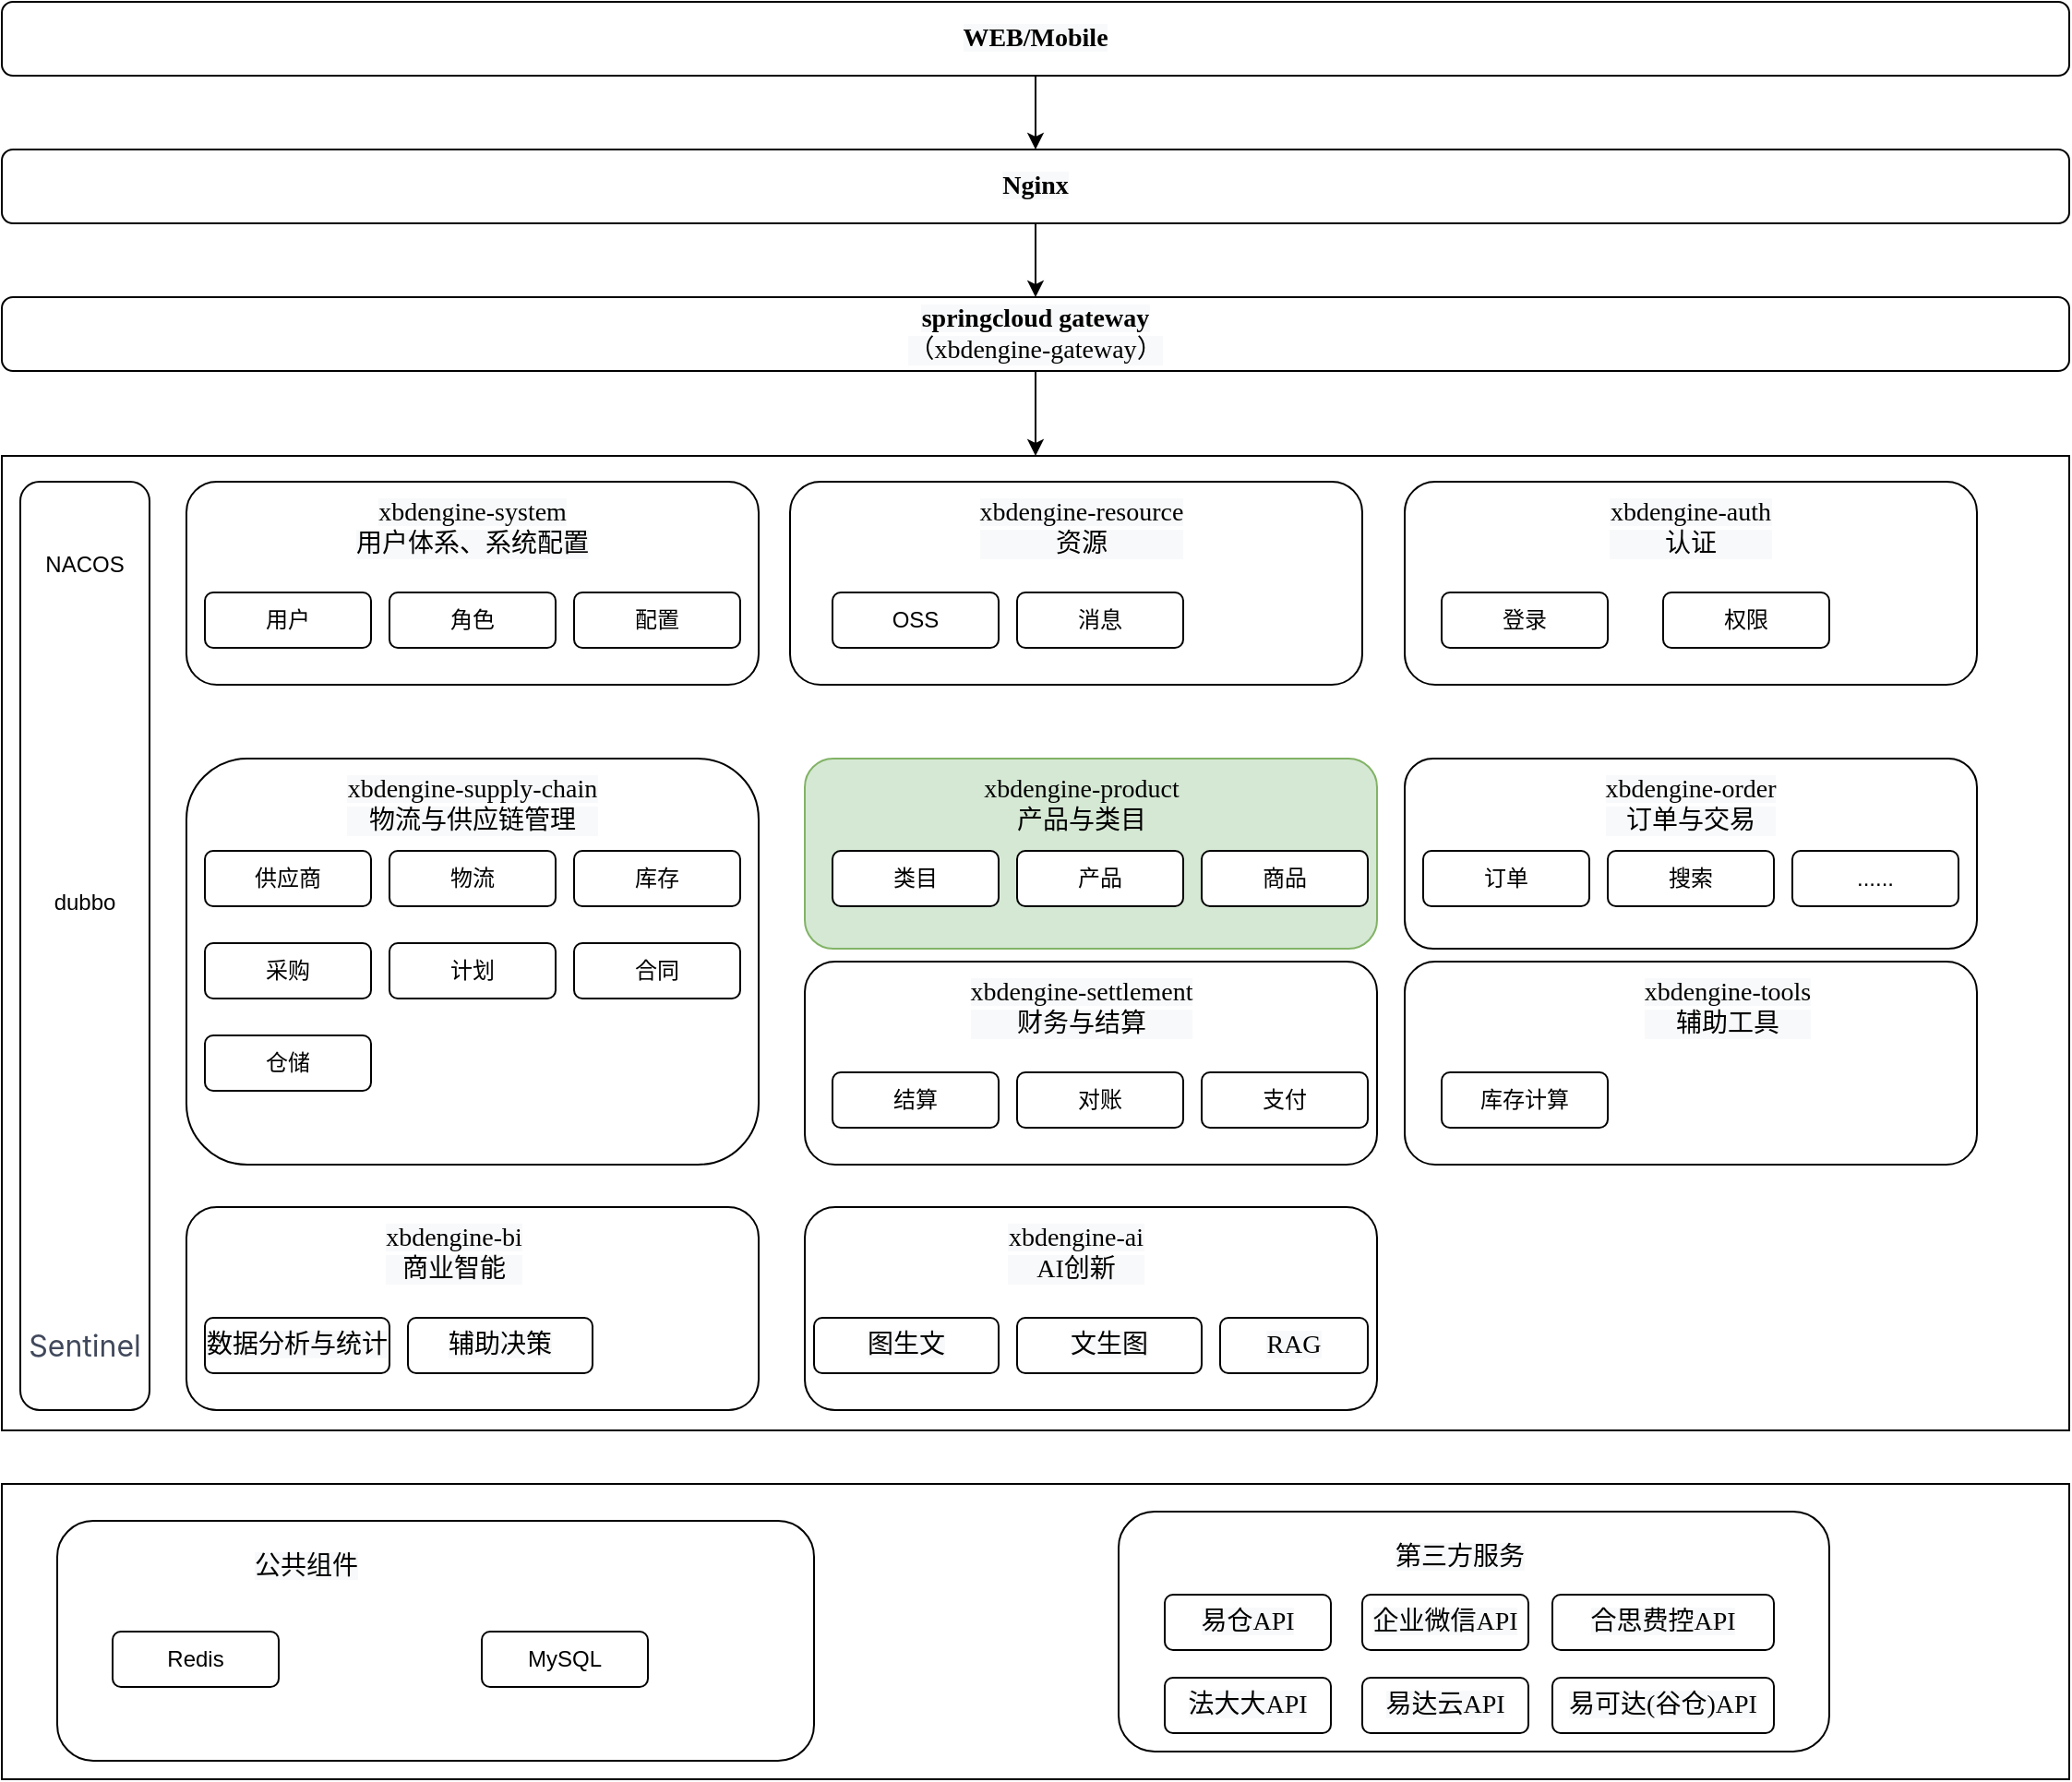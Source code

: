 <mxfile version="26.1.1">
  <diagram name="第 1 页" id="eoQRybvHUCEywt602b9s">
    <mxGraphModel dx="1434" dy="780" grid="1" gridSize="10" guides="1" tooltips="1" connect="1" arrows="1" fold="1" page="1" pageScale="1" pageWidth="1654" pageHeight="2336" math="0" shadow="0">
      <root>
        <mxCell id="0" />
        <mxCell id="1" parent="0" />
        <mxCell id="AcIkoER4r23lt9J2Xqgh-79" value="" style="rounded=0;whiteSpace=wrap;html=1;" vertex="1" parent="1">
          <mxGeometry x="200" y="393" width="1120" height="528" as="geometry" />
        </mxCell>
        <mxCell id="AcIkoER4r23lt9J2Xqgh-68" value="&#xa;&lt;div data-tencent-flowchart=&quot;%3CmxGraphModel%3E%3Croot%3E%3CmxCell%20id%3D%220%22%2F%3E%3CmxCell%20id%3D%221%22%20parent%3D%220%22%2F%3E%3CmxCell%20id%3D%222%22%20value%3D%22xbdengine-system%26lt%3Bdiv%26gt%3B%E7%94%A8%E6%88%B7%E4%BD%93%E7%B3%BB%E3%80%81%E7%B3%BB%E7%BB%9F%E9%85%8D%E7%BD%AE%26lt%3B%2Fdiv%26gt%3B%22%20style%3D%22text%3Bhtml%3D1%3BstrokeColor%3Dnone%3BfillColor%3Dnone%3Balign%3Dcenter%3BverticalAlign%3Dmiddle%3BwhiteSpace%3Dwrap%3Brounded%3D0%3B%22%20vertex%3D%221%22%20parent%3D%221%22%3E%3CmxGeometry%20x%3D%22314%22%20y%3D%22355%22%20width%3D%22200%22%20height%3D%2240%22%20as%3D%22geometry%22%2F%3E%3C%2FmxCell%3E%3C%2Froot%3E%3C%2FmxGraphModel%3E" style="rounded=1;whiteSpace=wrap;html=1;" vertex="1" parent="1">
          <mxGeometry x="627" y="407" width="310" height="110" as="geometry" />
        </mxCell>
        <mxCell id="AcIkoER4r23lt9J2Xqgh-74" style="edgeStyle=orthogonalEdgeStyle;rounded=0;orthogonalLoop=1;jettySize=auto;html=1;" edge="1" parent="1" source="AcIkoER4r23lt9J2Xqgh-1" target="AcIkoER4r23lt9J2Xqgh-3">
          <mxGeometry relative="1" as="geometry" />
        </mxCell>
        <mxCell id="AcIkoER4r23lt9J2Xqgh-1" value="&lt;span style=&quot;font-family: 默认字体; font-size: 14px; font-weight: 700; background-color: rgb(248, 249, 250);&quot;&gt;WEB/Mobile&lt;/span&gt;" style="rounded=1;whiteSpace=wrap;html=1;" vertex="1" parent="1">
          <mxGeometry x="200" y="147" width="1120" height="40" as="geometry" />
        </mxCell>
        <mxCell id="AcIkoER4r23lt9J2Xqgh-75" style="edgeStyle=orthogonalEdgeStyle;rounded=0;orthogonalLoop=1;jettySize=auto;html=1;exitX=0.5;exitY=1;exitDx=0;exitDy=0;entryX=0.5;entryY=0;entryDx=0;entryDy=0;" edge="1" parent="1" source="AcIkoER4r23lt9J2Xqgh-3" target="AcIkoER4r23lt9J2Xqgh-5">
          <mxGeometry relative="1" as="geometry" />
        </mxCell>
        <mxCell id="AcIkoER4r23lt9J2Xqgh-3" value="&lt;span style=&quot;font-family: 默认字体; font-size: 14px; font-weight: 700; background-color: rgb(248, 249, 250);&quot;&gt;Nginx&lt;/span&gt;" style="rounded=1;whiteSpace=wrap;html=1;" vertex="1" parent="1">
          <mxGeometry x="200" y="227" width="1120" height="40" as="geometry" />
        </mxCell>
        <mxCell id="AcIkoER4r23lt9J2Xqgh-80" style="edgeStyle=orthogonalEdgeStyle;rounded=0;orthogonalLoop=1;jettySize=auto;html=1;exitX=0.5;exitY=1;exitDx=0;exitDy=0;entryX=0.5;entryY=0;entryDx=0;entryDy=0;" edge="1" parent="1" source="AcIkoER4r23lt9J2Xqgh-5" target="AcIkoER4r23lt9J2Xqgh-79">
          <mxGeometry relative="1" as="geometry" />
        </mxCell>
        <mxCell id="AcIkoER4r23lt9J2Xqgh-5" value="&lt;b style=&quot;margin: 0px; padding: 0px; font-family: 默认字体; font-size: 14px; background-color: rgb(248, 249, 250);&quot;&gt;springcloud gateway&lt;/b&gt;&lt;div style=&quot;margin: 0px; padding: 0px; font-family: 默认字体; font-size: 14px; background-color: rgb(248, 249, 250);&quot;&gt;（&lt;span style=&quot;margin: 0px; padding: 0px; background-color: initial;&quot;&gt;xbdengine-gateway&lt;/span&gt;&lt;span style=&quot;margin: 0px; padding: 0px; background-color: initial;&quot;&gt;）&lt;/span&gt;&lt;/div&gt;" style="rounded=1;whiteSpace=wrap;html=1;" vertex="1" parent="1">
          <mxGeometry x="200" y="307" width="1120" height="40" as="geometry" />
        </mxCell>
        <mxCell id="AcIkoER4r23lt9J2Xqgh-7" value="" style="rounded=1;whiteSpace=wrap;html=1;" vertex="1" parent="1">
          <mxGeometry x="210" y="407" width="70" height="503" as="geometry" />
        </mxCell>
        <mxCell id="AcIkoER4r23lt9J2Xqgh-8" value="&#xa;&lt;div data-tencent-flowchart=&quot;%3CmxGraphModel%3E%3Croot%3E%3CmxCell%20id%3D%220%22%2F%3E%3CmxCell%20id%3D%221%22%20parent%3D%220%22%2F%3E%3CmxCell%20id%3D%222%22%20value%3D%22xbdengine-system%26lt%3Bdiv%26gt%3B%E7%94%A8%E6%88%B7%E4%BD%93%E7%B3%BB%E3%80%81%E7%B3%BB%E7%BB%9F%E9%85%8D%E7%BD%AE%26lt%3B%2Fdiv%26gt%3B%22%20style%3D%22text%3Bhtml%3D1%3BstrokeColor%3Dnone%3BfillColor%3Dnone%3Balign%3Dcenter%3BverticalAlign%3Dmiddle%3BwhiteSpace%3Dwrap%3Brounded%3D0%3B%22%20vertex%3D%221%22%20parent%3D%221%22%3E%3CmxGeometry%20x%3D%22314%22%20y%3D%22355%22%20width%3D%22200%22%20height%3D%2240%22%20as%3D%22geometry%22%2F%3E%3C%2FmxCell%3E%3C%2Froot%3E%3C%2FmxGraphModel%3E" style="rounded=1;whiteSpace=wrap;html=1;" vertex="1" parent="1">
          <mxGeometry x="300" y="407" width="310" height="110" as="geometry" />
        </mxCell>
        <mxCell id="AcIkoER4r23lt9J2Xqgh-9" value="&lt;span style=&quot;font-family: 默认字体; font-size: 14px; background-color: rgb(248, 249, 250);&quot;&gt;xbdengine-system&lt;/span&gt;&lt;div style=&quot;margin: 0px; padding: 0px; font-family: 默认字体; font-size: 14px; background-color: rgb(248, 249, 250);&quot;&gt;用户体系、系统配置&lt;/div&gt;" style="text;html=1;align=center;verticalAlign=middle;whiteSpace=wrap;rounded=0;" vertex="1" parent="1">
          <mxGeometry x="350" y="417" width="210" height="30" as="geometry" />
        </mxCell>
        <mxCell id="AcIkoER4r23lt9J2Xqgh-11" value="用户" style="rounded=1;whiteSpace=wrap;html=1;" vertex="1" parent="1">
          <mxGeometry x="310" y="467" width="90" height="30" as="geometry" />
        </mxCell>
        <mxCell id="AcIkoER4r23lt9J2Xqgh-12" value="角色" style="rounded=1;whiteSpace=wrap;html=1;" vertex="1" parent="1">
          <mxGeometry x="410" y="467" width="90" height="30" as="geometry" />
        </mxCell>
        <mxCell id="AcIkoER4r23lt9J2Xqgh-13" value="配置" style="rounded=1;whiteSpace=wrap;html=1;" vertex="1" parent="1">
          <mxGeometry x="510" y="467" width="90" height="30" as="geometry" />
        </mxCell>
        <mxCell id="AcIkoER4r23lt9J2Xqgh-14" value="&#xa;&lt;div data-tencent-flowchart=&quot;%3CmxGraphModel%3E%3Croot%3E%3CmxCell%20id%3D%220%22%2F%3E%3CmxCell%20id%3D%221%22%20parent%3D%220%22%2F%3E%3CmxCell%20id%3D%222%22%20value%3D%22xbdengine-system%26lt%3Bdiv%26gt%3B%E7%94%A8%E6%88%B7%E4%BD%93%E7%B3%BB%E3%80%81%E7%B3%BB%E7%BB%9F%E9%85%8D%E7%BD%AE%26lt%3B%2Fdiv%26gt%3B%22%20style%3D%22text%3Bhtml%3D1%3BstrokeColor%3Dnone%3BfillColor%3Dnone%3Balign%3Dcenter%3BverticalAlign%3Dmiddle%3BwhiteSpace%3Dwrap%3Brounded%3D0%3B%22%20vertex%3D%221%22%20parent%3D%221%22%3E%3CmxGeometry%20x%3D%22314%22%20y%3D%22355%22%20width%3D%22200%22%20height%3D%2240%22%20as%3D%22geometry%22%2F%3E%3C%2FmxCell%3E%3C%2Froot%3E%3C%2FmxGraphModel%3E" style="rounded=1;whiteSpace=wrap;html=1;" vertex="1" parent="1">
          <mxGeometry x="960" y="667" width="310" height="110" as="geometry" />
        </mxCell>
        <mxCell id="AcIkoER4r23lt9J2Xqgh-15" value="&lt;span style=&quot;font-family: 默认字体; font-size: 14px; background-color: rgb(248, 249, 250);&quot;&gt;xbdengine-resource&lt;/span&gt;&lt;div style=&quot;margin: 0px; padding: 0px; font-family: 默认字体; font-size: 14px; background-color: rgb(248, 249, 250);&quot;&gt;资源&lt;/div&gt;" style="text;html=1;align=center;verticalAlign=middle;whiteSpace=wrap;rounded=0;" vertex="1" parent="1">
          <mxGeometry x="680" y="417" width="210" height="30" as="geometry" />
        </mxCell>
        <mxCell id="AcIkoER4r23lt9J2Xqgh-16" value="OSS" style="rounded=1;whiteSpace=wrap;html=1;" vertex="1" parent="1">
          <mxGeometry x="650" y="467" width="90" height="30" as="geometry" />
        </mxCell>
        <mxCell id="AcIkoER4r23lt9J2Xqgh-17" value="消息" style="rounded=1;whiteSpace=wrap;html=1;" vertex="1" parent="1">
          <mxGeometry x="750" y="467" width="90" height="30" as="geometry" />
        </mxCell>
        <mxCell id="AcIkoER4r23lt9J2Xqgh-18" value="&#xa;&lt;div data-tencent-flowchart=&quot;%3CmxGraphModel%3E%3Croot%3E%3CmxCell%20id%3D%220%22%2F%3E%3CmxCell%20id%3D%221%22%20parent%3D%220%22%2F%3E%3CmxCell%20id%3D%222%22%20value%3D%22xbdengine-system%26lt%3Bdiv%26gt%3B%E7%94%A8%E6%88%B7%E4%BD%93%E7%B3%BB%E3%80%81%E7%B3%BB%E7%BB%9F%E9%85%8D%E7%BD%AE%26lt%3B%2Fdiv%26gt%3B%22%20style%3D%22text%3Bhtml%3D1%3BstrokeColor%3Dnone%3BfillColor%3Dnone%3Balign%3Dcenter%3BverticalAlign%3Dmiddle%3BwhiteSpace%3Dwrap%3Brounded%3D0%3B%22%20vertex%3D%221%22%20parent%3D%221%22%3E%3CmxGeometry%20x%3D%22314%22%20y%3D%22355%22%20width%3D%22200%22%20height%3D%2240%22%20as%3D%22geometry%22%2F%3E%3C%2FmxCell%3E%3C%2Froot%3E%3C%2FmxGraphModel%3E" style="rounded=1;whiteSpace=wrap;html=1;" vertex="1" parent="1">
          <mxGeometry x="960" y="407" width="310" height="110" as="geometry" />
        </mxCell>
        <mxCell id="AcIkoER4r23lt9J2Xqgh-19" value="&lt;span style=&quot;font-family: 默认字体; font-size: 14px; background-color: rgb(248, 249, 250);&quot;&gt;xbdengine-auth&lt;/span&gt;&lt;div style=&quot;margin: 0px; padding: 0px; font-family: 默认字体; font-size: 14px; background-color: rgb(248, 249, 250);&quot;&gt;认证&lt;/div&gt;" style="text;html=1;align=center;verticalAlign=middle;whiteSpace=wrap;rounded=0;" vertex="1" parent="1">
          <mxGeometry x="1010" y="417" width="210" height="30" as="geometry" />
        </mxCell>
        <mxCell id="AcIkoER4r23lt9J2Xqgh-20" value="登录" style="rounded=1;whiteSpace=wrap;html=1;" vertex="1" parent="1">
          <mxGeometry x="980" y="467" width="90" height="30" as="geometry" />
        </mxCell>
        <mxCell id="AcIkoER4r23lt9J2Xqgh-21" value="权限" style="rounded=1;whiteSpace=wrap;html=1;" vertex="1" parent="1">
          <mxGeometry x="1100" y="467" width="90" height="30" as="geometry" />
        </mxCell>
        <mxCell id="AcIkoER4r23lt9J2Xqgh-22" value="&#xa;&lt;div data-tencent-flowchart=&quot;%3CmxGraphModel%3E%3Croot%3E%3CmxCell%20id%3D%220%22%2F%3E%3CmxCell%20id%3D%221%22%20parent%3D%220%22%2F%3E%3CmxCell%20id%3D%222%22%20value%3D%22xbdengine-system%26lt%3Bdiv%26gt%3B%E7%94%A8%E6%88%B7%E4%BD%93%E7%B3%BB%E3%80%81%E7%B3%BB%E7%BB%9F%E9%85%8D%E7%BD%AE%26lt%3B%2Fdiv%26gt%3B%22%20style%3D%22text%3Bhtml%3D1%3BstrokeColor%3Dnone%3BfillColor%3Dnone%3Balign%3Dcenter%3BverticalAlign%3Dmiddle%3BwhiteSpace%3Dwrap%3Brounded%3D0%3B%22%20vertex%3D%221%22%20parent%3D%221%22%3E%3CmxGeometry%20x%3D%22314%22%20y%3D%22355%22%20width%3D%22200%22%20height%3D%2240%22%20as%3D%22geometry%22%2F%3E%3C%2FmxCell%3E%3C%2Froot%3E%3C%2FmxGraphModel%3E" style="rounded=1;whiteSpace=wrap;html=1;" vertex="1" parent="1">
          <mxGeometry x="300" y="557" width="310" height="220" as="geometry" />
        </mxCell>
        <mxCell id="AcIkoER4r23lt9J2Xqgh-23" value="&lt;span style=&quot;font-family: 默认字体; font-size: 14px; background-color: rgb(248, 249, 250);&quot;&gt;xbdengine-supply-chain&lt;/span&gt;&lt;div style=&quot;margin: 0px; padding: 0px; font-family: 默认字体; font-size: 14px; background-color: rgb(248, 249, 250);&quot;&gt;物流与供应链管理&lt;/div&gt;" style="text;html=1;align=center;verticalAlign=middle;whiteSpace=wrap;rounded=0;" vertex="1" parent="1">
          <mxGeometry x="350" y="567" width="210" height="30" as="geometry" />
        </mxCell>
        <mxCell id="AcIkoER4r23lt9J2Xqgh-24" value="供应商" style="rounded=1;whiteSpace=wrap;html=1;" vertex="1" parent="1">
          <mxGeometry x="310" y="607" width="90" height="30" as="geometry" />
        </mxCell>
        <mxCell id="AcIkoER4r23lt9J2Xqgh-25" value="物流" style="rounded=1;whiteSpace=wrap;html=1;" vertex="1" parent="1">
          <mxGeometry x="410" y="607" width="90" height="30" as="geometry" />
        </mxCell>
        <mxCell id="AcIkoER4r23lt9J2Xqgh-26" value="库存" style="rounded=1;whiteSpace=wrap;html=1;" vertex="1" parent="1">
          <mxGeometry x="510" y="607" width="90" height="30" as="geometry" />
        </mxCell>
        <mxCell id="AcIkoER4r23lt9J2Xqgh-27" value="采购" style="rounded=1;whiteSpace=wrap;html=1;" vertex="1" parent="1">
          <mxGeometry x="310" y="657" width="90" height="30" as="geometry" />
        </mxCell>
        <mxCell id="AcIkoER4r23lt9J2Xqgh-28" value="计划" style="rounded=1;whiteSpace=wrap;html=1;" vertex="1" parent="1">
          <mxGeometry x="410" y="657" width="90" height="30" as="geometry" />
        </mxCell>
        <mxCell id="AcIkoER4r23lt9J2Xqgh-29" value="合同" style="rounded=1;whiteSpace=wrap;html=1;" vertex="1" parent="1">
          <mxGeometry x="510" y="657" width="90" height="30" as="geometry" />
        </mxCell>
        <mxCell id="AcIkoER4r23lt9J2Xqgh-30" value="仓储" style="rounded=1;whiteSpace=wrap;html=1;" vertex="1" parent="1">
          <mxGeometry x="310" y="707" width="90" height="30" as="geometry" />
        </mxCell>
        <mxCell id="AcIkoER4r23lt9J2Xqgh-31" value="&#xa;&lt;div data-tencent-flowchart=&quot;%3CmxGraphModel%3E%3Croot%3E%3CmxCell%20id%3D%220%22%2F%3E%3CmxCell%20id%3D%221%22%20parent%3D%220%22%2F%3E%3CmxCell%20id%3D%222%22%20value%3D%22xbdengine-system%26lt%3Bdiv%26gt%3B%E7%94%A8%E6%88%B7%E4%BD%93%E7%B3%BB%E3%80%81%E7%B3%BB%E7%BB%9F%E9%85%8D%E7%BD%AE%26lt%3B%2Fdiv%26gt%3B%22%20style%3D%22text%3Bhtml%3D1%3BstrokeColor%3Dnone%3BfillColor%3Dnone%3Balign%3Dcenter%3BverticalAlign%3Dmiddle%3BwhiteSpace%3Dwrap%3Brounded%3D0%3B%22%20vertex%3D%221%22%20parent%3D%221%22%3E%3CmxGeometry%20x%3D%22314%22%20y%3D%22355%22%20width%3D%22200%22%20height%3D%2240%22%20as%3D%22geometry%22%2F%3E%3C%2FmxCell%3E%3C%2Froot%3E%3C%2FmxGraphModel%3E" style="rounded=1;whiteSpace=wrap;html=1;fillColor=#d5e8d4;strokeColor=#82b366;" vertex="1" parent="1">
          <mxGeometry x="635" y="557" width="310" height="103" as="geometry" />
        </mxCell>
        <mxCell id="AcIkoER4r23lt9J2Xqgh-32" value="&lt;span style=&quot;font-family: 默认字体; font-size: 14px;&quot;&gt;xbdengine-product&lt;/span&gt;&lt;div style=&quot;margin: 0px; padding: 0px; font-family: 默认字体; font-size: 14px;&quot;&gt;&lt;span style=&quot;&quot;&gt;产品与类目&lt;/span&gt;&lt;/div&gt;" style="text;html=1;align=center;verticalAlign=middle;whiteSpace=wrap;rounded=0;labelBackgroundColor=none;" vertex="1" parent="1">
          <mxGeometry x="680" y="567" width="210" height="30" as="geometry" />
        </mxCell>
        <mxCell id="AcIkoER4r23lt9J2Xqgh-33" value="类目" style="rounded=1;whiteSpace=wrap;html=1;" vertex="1" parent="1">
          <mxGeometry x="650" y="607" width="90" height="30" as="geometry" />
        </mxCell>
        <mxCell id="AcIkoER4r23lt9J2Xqgh-34" value="产品" style="rounded=1;whiteSpace=wrap;html=1;" vertex="1" parent="1">
          <mxGeometry x="750" y="607" width="90" height="30" as="geometry" />
        </mxCell>
        <mxCell id="AcIkoER4r23lt9J2Xqgh-35" value="商品" style="rounded=1;whiteSpace=wrap;html=1;" vertex="1" parent="1">
          <mxGeometry x="850" y="607" width="90" height="30" as="geometry" />
        </mxCell>
        <mxCell id="AcIkoER4r23lt9J2Xqgh-36" value="&#xa;&lt;div data-tencent-flowchart=&quot;%3CmxGraphModel%3E%3Croot%3E%3CmxCell%20id%3D%220%22%2F%3E%3CmxCell%20id%3D%221%22%20parent%3D%220%22%2F%3E%3CmxCell%20id%3D%222%22%20value%3D%22xbdengine-system%26lt%3Bdiv%26gt%3B%E7%94%A8%E6%88%B7%E4%BD%93%E7%B3%BB%E3%80%81%E7%B3%BB%E7%BB%9F%E9%85%8D%E7%BD%AE%26lt%3B%2Fdiv%26gt%3B%22%20style%3D%22text%3Bhtml%3D1%3BstrokeColor%3Dnone%3BfillColor%3Dnone%3Balign%3Dcenter%3BverticalAlign%3Dmiddle%3BwhiteSpace%3Dwrap%3Brounded%3D0%3B%22%20vertex%3D%221%22%20parent%3D%221%22%3E%3CmxGeometry%20x%3D%22314%22%20y%3D%22355%22%20width%3D%22200%22%20height%3D%2240%22%20as%3D%22geometry%22%2F%3E%3C%2FmxCell%3E%3C%2Froot%3E%3C%2FmxGraphModel%3E" style="rounded=1;whiteSpace=wrap;html=1;" vertex="1" parent="1">
          <mxGeometry x="960" y="557" width="310" height="103" as="geometry" />
        </mxCell>
        <mxCell id="AcIkoER4r23lt9J2Xqgh-37" value="&lt;span style=&quot;font-family: 默认字体; font-size: 14px; background-color: rgb(248, 249, 250);&quot;&gt;xbdengine-order&lt;/span&gt;&lt;div style=&quot;margin: 0px; padding: 0px; font-family: 默认字体; font-size: 14px; background-color: rgb(248, 249, 250);&quot;&gt;订单与交易&lt;/div&gt;" style="text;html=1;align=center;verticalAlign=middle;whiteSpace=wrap;rounded=0;" vertex="1" parent="1">
          <mxGeometry x="1010" y="567" width="210" height="30" as="geometry" />
        </mxCell>
        <mxCell id="AcIkoER4r23lt9J2Xqgh-38" value="&lt;span style=&quot;font-family: 默认字体; font-size: 14px; background-color: rgb(248, 249, 250);&quot;&gt;xbdengine-tools&lt;/span&gt;&lt;div style=&quot;margin: 0px; padding: 0px; font-family: 默认字体; font-size: 14px; background-color: rgb(248, 249, 250);&quot;&gt;辅助工具&lt;/div&gt;" style="text;html=1;align=center;verticalAlign=middle;whiteSpace=wrap;rounded=0;" vertex="1" parent="1">
          <mxGeometry x="1030" y="677" width="210" height="30" as="geometry" />
        </mxCell>
        <mxCell id="AcIkoER4r23lt9J2Xqgh-39" value="库存计算" style="rounded=1;whiteSpace=wrap;html=1;" vertex="1" parent="1">
          <mxGeometry x="980" y="727" width="90" height="30" as="geometry" />
        </mxCell>
        <mxCell id="AcIkoER4r23lt9J2Xqgh-40" value="订单" style="rounded=1;whiteSpace=wrap;html=1;" vertex="1" parent="1">
          <mxGeometry x="970" y="607" width="90" height="30" as="geometry" />
        </mxCell>
        <mxCell id="AcIkoER4r23lt9J2Xqgh-41" value="搜索" style="rounded=1;whiteSpace=wrap;html=1;" vertex="1" parent="1">
          <mxGeometry x="1070" y="607" width="90" height="30" as="geometry" />
        </mxCell>
        <mxCell id="AcIkoER4r23lt9J2Xqgh-42" value="......" style="rounded=1;whiteSpace=wrap;html=1;" vertex="1" parent="1">
          <mxGeometry x="1170" y="607" width="90" height="30" as="geometry" />
        </mxCell>
        <mxCell id="AcIkoER4r23lt9J2Xqgh-43" value="&#xa;&lt;div data-tencent-flowchart=&quot;%3CmxGraphModel%3E%3Croot%3E%3CmxCell%20id%3D%220%22%2F%3E%3CmxCell%20id%3D%221%22%20parent%3D%220%22%2F%3E%3CmxCell%20id%3D%222%22%20value%3D%22xbdengine-system%26lt%3Bdiv%26gt%3B%E7%94%A8%E6%88%B7%E4%BD%93%E7%B3%BB%E3%80%81%E7%B3%BB%E7%BB%9F%E9%85%8D%E7%BD%AE%26lt%3B%2Fdiv%26gt%3B%22%20style%3D%22text%3Bhtml%3D1%3BstrokeColor%3Dnone%3BfillColor%3Dnone%3Balign%3Dcenter%3BverticalAlign%3Dmiddle%3BwhiteSpace%3Dwrap%3Brounded%3D0%3B%22%20vertex%3D%221%22%20parent%3D%221%22%3E%3CmxGeometry%20x%3D%22314%22%20y%3D%22355%22%20width%3D%22200%22%20height%3D%2240%22%20as%3D%22geometry%22%2F%3E%3C%2FmxCell%3E%3C%2Froot%3E%3C%2FmxGraphModel%3E" style="rounded=1;whiteSpace=wrap;html=1;" vertex="1" parent="1">
          <mxGeometry x="300" y="800" width="310" height="110" as="geometry" />
        </mxCell>
        <mxCell id="AcIkoER4r23lt9J2Xqgh-44" value="&lt;span style=&quot;font-family: 默认字体; font-size: 14px; background-color: rgb(248, 249, 250);&quot;&gt;xbdengine-bi&lt;/span&gt;&lt;div style=&quot;margin: 0px; padding: 0px; font-family: 默认字体; font-size: 14px; background-color: rgb(248, 249, 250);&quot;&gt;商业智能&lt;/div&gt;" style="text;html=1;align=center;verticalAlign=middle;whiteSpace=wrap;rounded=0;" vertex="1" parent="1">
          <mxGeometry x="340" y="810" width="210" height="30" as="geometry" />
        </mxCell>
        <mxCell id="AcIkoER4r23lt9J2Xqgh-45" value="&lt;span style=&quot;font-family: 默认字体; font-size: 14px; background-color: rgb(248, 249, 250);&quot;&gt;数据分析与统计&lt;/span&gt;" style="rounded=1;whiteSpace=wrap;html=1;" vertex="1" parent="1">
          <mxGeometry x="310" y="860" width="100" height="30" as="geometry" />
        </mxCell>
        <mxCell id="AcIkoER4r23lt9J2Xqgh-46" value="&lt;font face=&quot;默认字体&quot;&gt;&lt;span style=&quot;font-size: 14px; background-color: rgb(248, 249, 250);&quot;&gt;辅助决策&lt;/span&gt;&lt;/font&gt;" style="rounded=1;whiteSpace=wrap;html=1;" vertex="1" parent="1">
          <mxGeometry x="420" y="860" width="100" height="30" as="geometry" />
        </mxCell>
        <mxCell id="AcIkoER4r23lt9J2Xqgh-47" value="&#xa;&lt;div data-tencent-flowchart=&quot;%3CmxGraphModel%3E%3Croot%3E%3CmxCell%20id%3D%220%22%2F%3E%3CmxCell%20id%3D%221%22%20parent%3D%220%22%2F%3E%3CmxCell%20id%3D%222%22%20value%3D%22xbdengine-system%26lt%3Bdiv%26gt%3B%E7%94%A8%E6%88%B7%E4%BD%93%E7%B3%BB%E3%80%81%E7%B3%BB%E7%BB%9F%E9%85%8D%E7%BD%AE%26lt%3B%2Fdiv%26gt%3B%22%20style%3D%22text%3Bhtml%3D1%3BstrokeColor%3Dnone%3BfillColor%3Dnone%3Balign%3Dcenter%3BverticalAlign%3Dmiddle%3BwhiteSpace%3Dwrap%3Brounded%3D0%3B%22%20vertex%3D%221%22%20parent%3D%221%22%3E%3CmxGeometry%20x%3D%22314%22%20y%3D%22355%22%20width%3D%22200%22%20height%3D%2240%22%20as%3D%22geometry%22%2F%3E%3C%2FmxCell%3E%3C%2Froot%3E%3C%2FmxGraphModel%3E" style="rounded=1;whiteSpace=wrap;html=1;" vertex="1" parent="1">
          <mxGeometry x="635" y="667" width="310" height="110" as="geometry" />
        </mxCell>
        <mxCell id="AcIkoER4r23lt9J2Xqgh-48" value="&lt;span style=&quot;font-family: 默认字体; font-size: 14px; background-color: rgb(248, 249, 250);&quot;&gt;xbdengine-settlement&lt;/span&gt;&lt;div style=&quot;margin: 0px; padding: 0px; font-family: 默认字体; font-size: 14px; background-color: rgb(248, 249, 250);&quot;&gt;财务与结算&lt;/div&gt;" style="text;html=1;align=center;verticalAlign=middle;whiteSpace=wrap;rounded=0;" vertex="1" parent="1">
          <mxGeometry x="680" y="677" width="210" height="30" as="geometry" />
        </mxCell>
        <mxCell id="AcIkoER4r23lt9J2Xqgh-49" value="结算" style="rounded=1;whiteSpace=wrap;html=1;" vertex="1" parent="1">
          <mxGeometry x="650" y="727" width="90" height="30" as="geometry" />
        </mxCell>
        <mxCell id="AcIkoER4r23lt9J2Xqgh-50" value="对账" style="rounded=1;whiteSpace=wrap;html=1;" vertex="1" parent="1">
          <mxGeometry x="750" y="727" width="90" height="30" as="geometry" />
        </mxCell>
        <mxCell id="AcIkoER4r23lt9J2Xqgh-51" value="支付" style="rounded=1;whiteSpace=wrap;html=1;" vertex="1" parent="1">
          <mxGeometry x="850" y="727" width="90" height="30" as="geometry" />
        </mxCell>
        <mxCell id="AcIkoER4r23lt9J2Xqgh-52" value="NACOS" style="text;html=1;align=center;verticalAlign=middle;whiteSpace=wrap;rounded=0;" vertex="1" parent="1">
          <mxGeometry x="215" y="437" width="60" height="30" as="geometry" />
        </mxCell>
        <mxCell id="AcIkoER4r23lt9J2Xqgh-53" value="&lt;span style=&quot;color: rgb(64, 72, 91); font-family: -apple-system, BlinkMacSystemFont, &amp;quot;Segoe UI&amp;quot;, Helvetica, Arial, &amp;quot;Apple Color Emoji&amp;quot;, &amp;quot;Segoe UI Emoji&amp;quot;, &amp;quot;Segoe UI Symbol&amp;quot;, &amp;quot;Liberation Sans&amp;quot;, &amp;quot;PingFang SC&amp;quot;, &amp;quot;Microsoft YaHei&amp;quot;, &amp;quot;Hiragino Sans GB&amp;quot;, &amp;quot;Wenquanyi Micro Hei&amp;quot;, &amp;quot;WenQuanYi Zen Hei&amp;quot;, &amp;quot;ST Heiti&amp;quot;, SimHei, SimSun, &amp;quot;WenQuanYi Zen Hei Sharp&amp;quot;, sans-serif; font-size: 16px; text-align: left; background-color: rgb(255, 255, 255);&quot;&gt;Sentinel&lt;/span&gt;" style="text;html=1;align=center;verticalAlign=middle;whiteSpace=wrap;rounded=0;" vertex="1" parent="1">
          <mxGeometry x="215" y="860" width="60" height="30" as="geometry" />
        </mxCell>
        <mxCell id="AcIkoER4r23lt9J2Xqgh-54" value="" style="rounded=0;whiteSpace=wrap;html=1;" vertex="1" parent="1">
          <mxGeometry x="200" y="950" width="1120" height="160" as="geometry" />
        </mxCell>
        <mxCell id="AcIkoER4r23lt9J2Xqgh-55" value="&#xa;&lt;div data-tencent-flowchart=&quot;%3CmxGraphModel%3E%3Croot%3E%3CmxCell%20id%3D%220%22%2F%3E%3CmxCell%20id%3D%221%22%20parent%3D%220%22%2F%3E%3CmxCell%20id%3D%222%22%20value%3D%22xbdengine-system%26lt%3Bdiv%26gt%3B%E7%94%A8%E6%88%B7%E4%BD%93%E7%B3%BB%E3%80%81%E7%B3%BB%E7%BB%9F%E9%85%8D%E7%BD%AE%26lt%3B%2Fdiv%26gt%3B%22%20style%3D%22text%3Bhtml%3D1%3BstrokeColor%3Dnone%3BfillColor%3Dnone%3Balign%3Dcenter%3BverticalAlign%3Dmiddle%3BwhiteSpace%3Dwrap%3Brounded%3D0%3B%22%20vertex%3D%221%22%20parent%3D%221%22%3E%3CmxGeometry%20x%3D%22314%22%20y%3D%22355%22%20width%3D%22200%22%20height%3D%2240%22%20as%3D%22geometry%22%2F%3E%3C%2FmxCell%3E%3C%2Froot%3E%3C%2FmxGraphModel%3E" style="rounded=1;whiteSpace=wrap;html=1;" vertex="1" parent="1">
          <mxGeometry x="230" y="970" width="410" height="130" as="geometry" />
        </mxCell>
        <mxCell id="AcIkoER4r23lt9J2Xqgh-56" value="&lt;span style=&quot;font-family: 默认字体; font-size: 14px; background-color: rgb(248, 249, 250);&quot;&gt;公共组件&lt;/span&gt;" style="text;html=1;align=center;verticalAlign=middle;whiteSpace=wrap;rounded=0;" vertex="1" parent="1">
          <mxGeometry x="260" y="980" width="210" height="30" as="geometry" />
        </mxCell>
        <mxCell id="AcIkoER4r23lt9J2Xqgh-57" value="Redis" style="rounded=1;whiteSpace=wrap;html=1;" vertex="1" parent="1">
          <mxGeometry x="260" y="1030" width="90" height="30" as="geometry" />
        </mxCell>
        <mxCell id="AcIkoER4r23lt9J2Xqgh-58" value="MySQL" style="rounded=1;whiteSpace=wrap;html=1;" vertex="1" parent="1">
          <mxGeometry x="460" y="1030" width="90" height="30" as="geometry" />
        </mxCell>
        <mxCell id="AcIkoER4r23lt9J2Xqgh-59" value="&#xa;&lt;div data-tencent-flowchart=&quot;%3CmxGraphModel%3E%3Croot%3E%3CmxCell%20id%3D%220%22%2F%3E%3CmxCell%20id%3D%221%22%20parent%3D%220%22%2F%3E%3CmxCell%20id%3D%222%22%20value%3D%22xbdengine-system%26lt%3Bdiv%26gt%3B%E7%94%A8%E6%88%B7%E4%BD%93%E7%B3%BB%E3%80%81%E7%B3%BB%E7%BB%9F%E9%85%8D%E7%BD%AE%26lt%3B%2Fdiv%26gt%3B%22%20style%3D%22text%3Bhtml%3D1%3BstrokeColor%3Dnone%3BfillColor%3Dnone%3Balign%3Dcenter%3BverticalAlign%3Dmiddle%3BwhiteSpace%3Dwrap%3Brounded%3D0%3B%22%20vertex%3D%221%22%20parent%3D%221%22%3E%3CmxGeometry%20x%3D%22314%22%20y%3D%22355%22%20width%3D%22200%22%20height%3D%2240%22%20as%3D%22geometry%22%2F%3E%3C%2FmxCell%3E%3C%2Froot%3E%3C%2FmxGraphModel%3E" style="rounded=1;whiteSpace=wrap;html=1;" vertex="1" parent="1">
          <mxGeometry x="805" y="965" width="385" height="130" as="geometry" />
        </mxCell>
        <mxCell id="AcIkoER4r23lt9J2Xqgh-60" value="&lt;span style=&quot;font-family: 默认字体; font-size: 14px; background-color: rgb(248, 249, 250);&quot;&gt;第三方服务&lt;/span&gt;" style="text;html=1;align=center;verticalAlign=middle;whiteSpace=wrap;rounded=0;" vertex="1" parent="1">
          <mxGeometry x="885" y="975" width="210" height="30" as="geometry" />
        </mxCell>
        <mxCell id="AcIkoER4r23lt9J2Xqgh-61" value="&lt;span style=&quot;font-family: 默认字体; font-size: 14px; background-color: rgb(248, 249, 250);&quot;&gt;易仓API&lt;/span&gt;" style="rounded=1;whiteSpace=wrap;html=1;" vertex="1" parent="1">
          <mxGeometry x="830" y="1010" width="90" height="30" as="geometry" />
        </mxCell>
        <mxCell id="AcIkoER4r23lt9J2Xqgh-62" value="&lt;span style=&quot;font-family: 默认字体; font-size: 14px; background-color: rgb(248, 249, 250);&quot;&gt;企业微信API&lt;/span&gt;" style="rounded=1;whiteSpace=wrap;html=1;" vertex="1" parent="1">
          <mxGeometry x="937" y="1010" width="90" height="30" as="geometry" />
        </mxCell>
        <mxCell id="AcIkoER4r23lt9J2Xqgh-63" value="&lt;span style=&quot;font-family: 默认字体; font-size: 14px; background-color: rgb(248, 249, 250);&quot;&gt;合思费控API&lt;/span&gt;" style="rounded=1;whiteSpace=wrap;html=1;" vertex="1" parent="1">
          <mxGeometry x="1040" y="1010" width="120" height="30" as="geometry" />
        </mxCell>
        <mxCell id="AcIkoER4r23lt9J2Xqgh-64" value="&lt;span style=&quot;font-family: 默认字体; font-size: 14px; background-color: rgb(248, 249, 250);&quot;&gt;法大大API&lt;/span&gt;" style="rounded=1;whiteSpace=wrap;html=1;" vertex="1" parent="1">
          <mxGeometry x="830" y="1055" width="90" height="30" as="geometry" />
        </mxCell>
        <mxCell id="AcIkoER4r23lt9J2Xqgh-65" value="&lt;span style=&quot;font-family: 默认字体; font-size: 14px; background-color: rgb(248, 249, 250);&quot;&gt;易达云API&lt;/span&gt;" style="rounded=1;whiteSpace=wrap;html=1;" vertex="1" parent="1">
          <mxGeometry x="937" y="1055" width="90" height="30" as="geometry" />
        </mxCell>
        <mxCell id="AcIkoER4r23lt9J2Xqgh-66" value="&lt;span style=&quot;font-family: 默认字体; font-size: 14px; background-color: rgb(248, 249, 250);&quot;&gt;易可达(谷仓)API&lt;/span&gt;" style="rounded=1;whiteSpace=wrap;html=1;" vertex="1" parent="1">
          <mxGeometry x="1040" y="1055" width="120" height="30" as="geometry" />
        </mxCell>
        <mxCell id="AcIkoER4r23lt9J2Xqgh-67" value="dubbo" style="text;html=1;align=center;verticalAlign=middle;whiteSpace=wrap;rounded=0;" vertex="1" parent="1">
          <mxGeometry x="215" y="620" width="60" height="30" as="geometry" />
        </mxCell>
        <mxCell id="AcIkoER4r23lt9J2Xqgh-69" value="&#xa;&lt;div data-tencent-flowchart=&quot;%3CmxGraphModel%3E%3Croot%3E%3CmxCell%20id%3D%220%22%2F%3E%3CmxCell%20id%3D%221%22%20parent%3D%220%22%2F%3E%3CmxCell%20id%3D%222%22%20value%3D%22xbdengine-system%26lt%3Bdiv%26gt%3B%E7%94%A8%E6%88%B7%E4%BD%93%E7%B3%BB%E3%80%81%E7%B3%BB%E7%BB%9F%E9%85%8D%E7%BD%AE%26lt%3B%2Fdiv%26gt%3B%22%20style%3D%22text%3Bhtml%3D1%3BstrokeColor%3Dnone%3BfillColor%3Dnone%3Balign%3Dcenter%3BverticalAlign%3Dmiddle%3BwhiteSpace%3Dwrap%3Brounded%3D0%3B%22%20vertex%3D%221%22%20parent%3D%221%22%3E%3CmxGeometry%20x%3D%22314%22%20y%3D%22355%22%20width%3D%22200%22%20height%3D%2240%22%20as%3D%22geometry%22%2F%3E%3C%2FmxCell%3E%3C%2Froot%3E%3C%2FmxGraphModel%3E" style="rounded=1;whiteSpace=wrap;html=1;" vertex="1" parent="1">
          <mxGeometry x="635" y="800" width="310" height="110" as="geometry" />
        </mxCell>
        <mxCell id="AcIkoER4r23lt9J2Xqgh-70" value="&lt;span style=&quot;font-family: 默认字体; font-size: 14px; background-color: rgb(248, 249, 250);&quot;&gt;xbdengine-ai&lt;/span&gt;&lt;div style=&quot;margin: 0px; padding: 0px; font-family: 默认字体; font-size: 14px; background-color: rgb(248, 249, 250);&quot;&gt;AI创新&lt;/div&gt;" style="text;html=1;align=center;verticalAlign=middle;whiteSpace=wrap;rounded=0;" vertex="1" parent="1">
          <mxGeometry x="677" y="810" width="210" height="30" as="geometry" />
        </mxCell>
        <mxCell id="AcIkoER4r23lt9J2Xqgh-71" value="&lt;font face=&quot;默认字体&quot;&gt;&lt;span style=&quot;font-size: 14px; background-color: rgb(248, 249, 250);&quot;&gt;图生文&lt;/span&gt;&lt;/font&gt;" style="rounded=1;whiteSpace=wrap;html=1;" vertex="1" parent="1">
          <mxGeometry x="640" y="860" width="100" height="30" as="geometry" />
        </mxCell>
        <mxCell id="AcIkoER4r23lt9J2Xqgh-72" value="&lt;font face=&quot;默认字体&quot;&gt;&lt;span style=&quot;font-size: 14px; background-color: rgb(248, 249, 250);&quot;&gt;文生图&lt;/span&gt;&lt;/font&gt;" style="rounded=1;whiteSpace=wrap;html=1;" vertex="1" parent="1">
          <mxGeometry x="750" y="860" width="100" height="30" as="geometry" />
        </mxCell>
        <mxCell id="AcIkoER4r23lt9J2Xqgh-73" value="&lt;font face=&quot;默认字体&quot;&gt;&lt;span style=&quot;font-size: 14px; background-color: rgb(248, 249, 250);&quot;&gt;RAG&lt;/span&gt;&lt;/font&gt;" style="rounded=1;whiteSpace=wrap;html=1;" vertex="1" parent="1">
          <mxGeometry x="860" y="860" width="80" height="30" as="geometry" />
        </mxCell>
      </root>
    </mxGraphModel>
  </diagram>
</mxfile>
